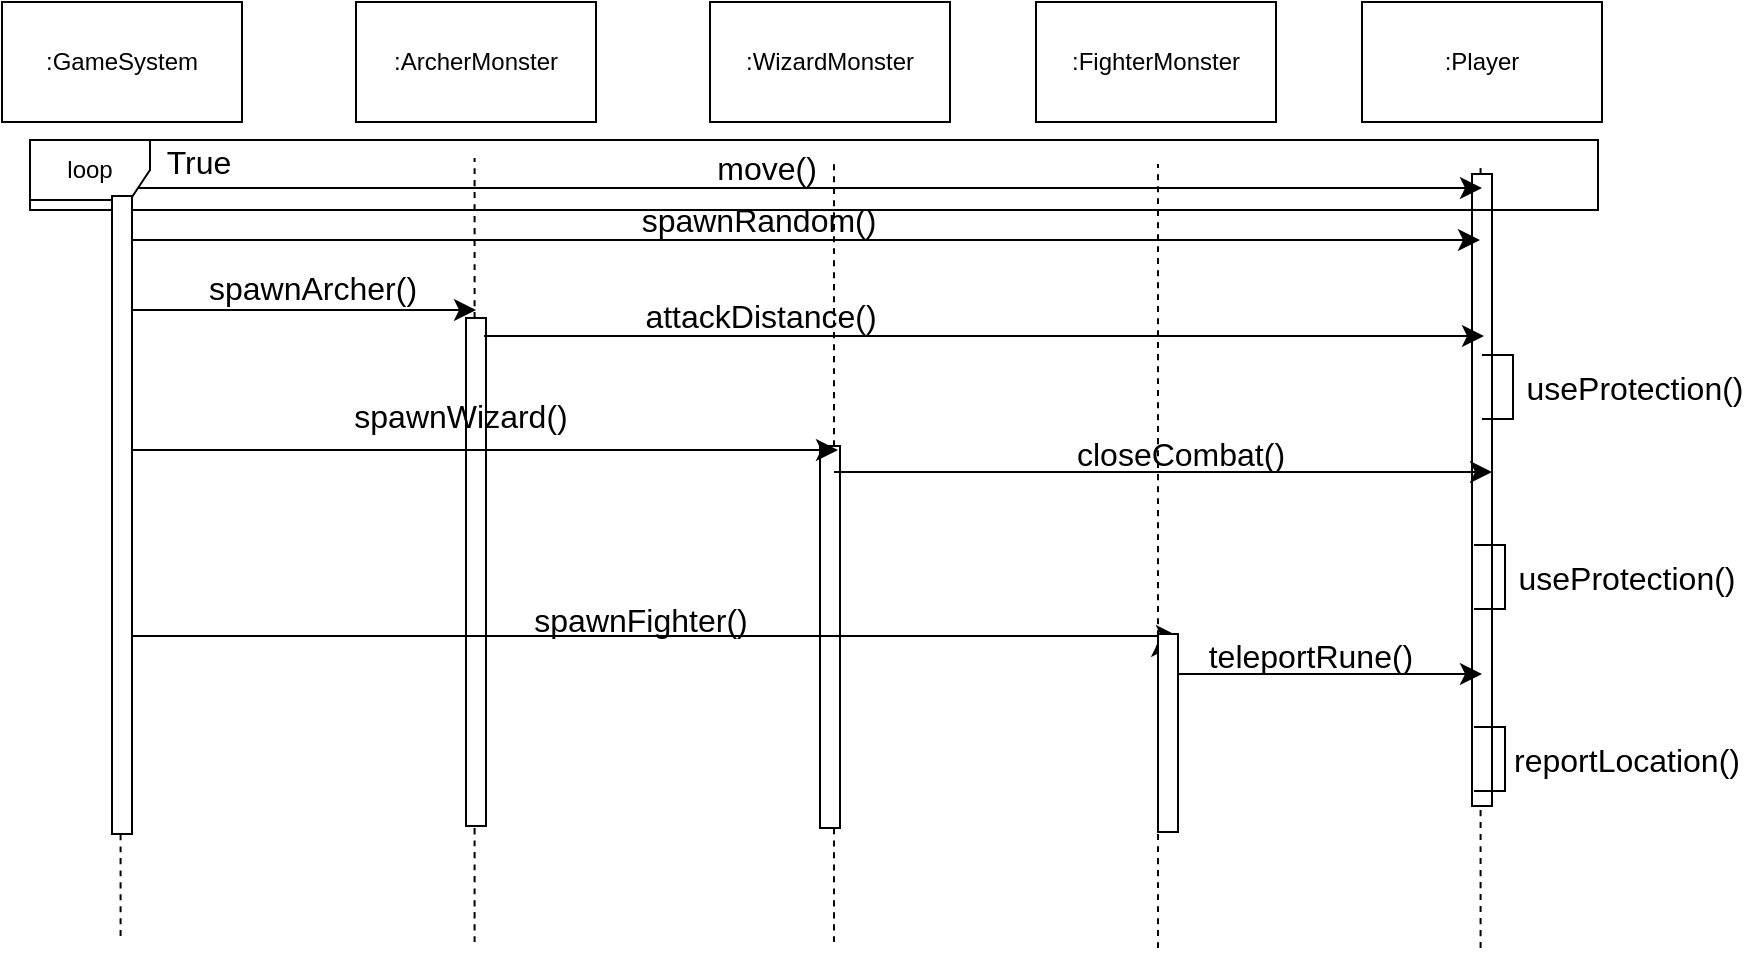 <mxfile version="25.0.2">
  <diagram name="Sayfa -1" id="CqC-Nzvn7y_lmz82JNJv">
    <mxGraphModel dx="1514" dy="1608" grid="0" gridSize="10" guides="1" tooltips="1" connect="1" arrows="1" fold="1" page="0" pageScale="1" pageWidth="827" pageHeight="1169" math="0" shadow="0">
      <root>
        <mxCell id="0" />
        <mxCell id="1" parent="0" />
        <mxCell id="7b5rg8_28mkfl1AA67ID-45" value="" style="html=1;points=[[0,0,0,0,5],[0,1,0,0,-5],[1,0,0,0,5],[1,1,0,0,-5]];perimeter=orthogonalPerimeter;outlineConnect=0;targetShapes=umlLifeline;portConstraint=eastwest;newEdgeStyle={&quot;curved&quot;:0,&quot;rounded&quot;:0};" parent="1" vertex="1">
          <mxGeometry x="357" y="-695" width="10" height="316" as="geometry" />
        </mxCell>
        <mxCell id="7b5rg8_28mkfl1AA67ID-41" value="" style="html=1;points=[[0,0,0,0,5],[0,1,0,0,-5],[1,0,0,0,5],[1,1,0,0,-5]];perimeter=orthogonalPerimeter;outlineConnect=0;targetShapes=umlLifeline;portConstraint=eastwest;newEdgeStyle={&quot;curved&quot;:0,&quot;rounded&quot;:0};" parent="1" vertex="1">
          <mxGeometry x="31" y="-559" width="10" height="191" as="geometry" />
        </mxCell>
        <mxCell id="7b5rg8_28mkfl1AA67ID-39" value="" style="html=1;points=[[0,0,0,0,5],[0,1,0,0,-5],[1,0,0,0,5],[1,1,0,0,-5]];perimeter=orthogonalPerimeter;outlineConnect=0;targetShapes=umlLifeline;portConstraint=eastwest;newEdgeStyle={&quot;curved&quot;:0,&quot;rounded&quot;:0};" parent="1" vertex="1">
          <mxGeometry x="-146" y="-623" width="10" height="254" as="geometry" />
        </mxCell>
        <mxCell id="7b5rg8_28mkfl1AA67ID-1" value=":Player" style="rounded=0;whiteSpace=wrap;html=1;" parent="1" vertex="1">
          <mxGeometry x="302" y="-781" width="120" height="60" as="geometry" />
        </mxCell>
        <mxCell id="7b5rg8_28mkfl1AA67ID-2" value=":ArcherMonster" style="rounded=0;whiteSpace=wrap;html=1;" parent="1" vertex="1">
          <mxGeometry x="-201" y="-781" width="120" height="60" as="geometry" />
        </mxCell>
        <mxCell id="7b5rg8_28mkfl1AA67ID-3" value=":GameSystem" style="rounded=0;whiteSpace=wrap;html=1;" parent="1" vertex="1">
          <mxGeometry x="-378" y="-781" width="120" height="60" as="geometry" />
        </mxCell>
        <mxCell id="7b5rg8_28mkfl1AA67ID-4" value=":FighterMonster" style="rounded=0;whiteSpace=wrap;html=1;" parent="1" vertex="1">
          <mxGeometry x="139" y="-781" width="120" height="60" as="geometry" />
        </mxCell>
        <mxCell id="7b5rg8_28mkfl1AA67ID-5" value=":WizardMonster" style="rounded=0;whiteSpace=wrap;html=1;" parent="1" vertex="1">
          <mxGeometry x="-24" y="-781" width="120" height="60" as="geometry" />
        </mxCell>
        <mxCell id="7b5rg8_28mkfl1AA67ID-6" value="" style="endArrow=none;dashed=1;html=1;rounded=0;fontSize=12;startSize=8;endSize=8;curved=1;" parent="1" source="7b5rg8_28mkfl1AA67ID-45" edge="1">
          <mxGeometry width="50" height="50" relative="1" as="geometry">
            <mxPoint x="361.29" y="-308" as="sourcePoint" />
            <mxPoint x="361.29" y="-700" as="targetPoint" />
          </mxGeometry>
        </mxCell>
        <mxCell id="7b5rg8_28mkfl1AA67ID-7" value="" style="endArrow=none;dashed=1;html=1;rounded=0;fontSize=12;startSize=8;endSize=8;curved=1;" parent="1" source="7b5rg8_28mkfl1AA67ID-39" edge="1">
          <mxGeometry width="50" height="50" relative="1" as="geometry">
            <mxPoint x="-141.71" y="-311" as="sourcePoint" />
            <mxPoint x="-141.71" y="-703" as="targetPoint" />
          </mxGeometry>
        </mxCell>
        <mxCell id="7b5rg8_28mkfl1AA67ID-8" value="" style="endArrow=none;dashed=1;html=1;rounded=0;fontSize=12;startSize=8;endSize=8;curved=1;" parent="1" source="7b5rg8_28mkfl1AA67ID-41" edge="1">
          <mxGeometry width="50" height="50" relative="1" as="geometry">
            <mxPoint x="38" y="-311" as="sourcePoint" />
            <mxPoint x="38" y="-703" as="targetPoint" />
          </mxGeometry>
        </mxCell>
        <mxCell id="7b5rg8_28mkfl1AA67ID-9" value="" style="endArrow=none;dashed=1;html=1;rounded=0;fontSize=12;startSize=8;endSize=8;curved=1;" parent="1" edge="1">
          <mxGeometry width="50" height="50" relative="1" as="geometry">
            <mxPoint x="200" y="-308" as="sourcePoint" />
            <mxPoint x="200" y="-700" as="targetPoint" />
          </mxGeometry>
        </mxCell>
        <mxCell id="7b5rg8_28mkfl1AA67ID-10" value="" style="endArrow=none;dashed=1;html=1;rounded=0;fontSize=12;startSize=8;endSize=8;curved=1;" parent="1" source="7b5rg8_28mkfl1AA67ID-37" edge="1">
          <mxGeometry width="50" height="50" relative="1" as="geometry">
            <mxPoint x="-318.71" y="-314" as="sourcePoint" />
            <mxPoint x="-318.71" y="-706" as="targetPoint" />
          </mxGeometry>
        </mxCell>
        <mxCell id="7b5rg8_28mkfl1AA67ID-11" value="" style="endArrow=classic;html=1;rounded=0;fontSize=12;startSize=8;endSize=8;curved=1;" parent="1" edge="1">
          <mxGeometry width="50" height="50" relative="1" as="geometry">
            <mxPoint x="-319" y="-662" as="sourcePoint" />
            <mxPoint x="361" y="-662" as="targetPoint" />
          </mxGeometry>
        </mxCell>
        <mxCell id="7b5rg8_28mkfl1AA67ID-12" value="spawnRandom()" style="text;html=1;align=center;verticalAlign=middle;resizable=0;points=[];autosize=1;strokeColor=none;fillColor=none;fontSize=16;" parent="1" vertex="1">
          <mxGeometry x="-68" y="-688" width="135" height="31" as="geometry" />
        </mxCell>
        <mxCell id="7b5rg8_28mkfl1AA67ID-13" value="" style="endArrow=classic;html=1;rounded=0;fontSize=12;startSize=8;endSize=8;curved=1;" parent="1" edge="1">
          <mxGeometry width="50" height="50" relative="1" as="geometry">
            <mxPoint x="-317" y="-627" as="sourcePoint" />
            <mxPoint x="-141" y="-627" as="targetPoint" />
          </mxGeometry>
        </mxCell>
        <mxCell id="7b5rg8_28mkfl1AA67ID-14" value="" style="endArrow=classic;html=1;rounded=0;fontSize=12;startSize=8;endSize=8;curved=1;" parent="1" edge="1">
          <mxGeometry width="50" height="50" relative="1" as="geometry">
            <mxPoint x="-319" y="-557" as="sourcePoint" />
            <mxPoint x="40" y="-557" as="targetPoint" />
          </mxGeometry>
        </mxCell>
        <mxCell id="7b5rg8_28mkfl1AA67ID-15" value="" style="endArrow=classic;html=1;rounded=0;fontSize=12;startSize=8;endSize=8;curved=1;" parent="1" edge="1">
          <mxGeometry width="50" height="50" relative="1" as="geometry">
            <mxPoint x="-313" y="-464" as="sourcePoint" />
            <mxPoint x="210" y="-464" as="targetPoint" />
          </mxGeometry>
        </mxCell>
        <mxCell id="7b5rg8_28mkfl1AA67ID-16" value="spawnArcher()" style="text;html=1;align=center;verticalAlign=middle;resizable=0;points=[];autosize=1;strokeColor=none;fillColor=none;fontSize=16;" parent="1" vertex="1">
          <mxGeometry x="-284" y="-654" width="122" height="31" as="geometry" />
        </mxCell>
        <mxCell id="7b5rg8_28mkfl1AA67ID-17" value="spawnWizard()" style="text;html=1;align=center;verticalAlign=middle;resizable=0;points=[];autosize=1;strokeColor=none;fillColor=none;fontSize=16;" parent="1" vertex="1">
          <mxGeometry x="-212" y="-590" width="125" height="31" as="geometry" />
        </mxCell>
        <mxCell id="7b5rg8_28mkfl1AA67ID-18" value="spawnFighter()" style="text;html=1;align=center;verticalAlign=middle;resizable=0;points=[];autosize=1;strokeColor=none;fillColor=none;fontSize=16;" parent="1" vertex="1">
          <mxGeometry x="-122" y="-488" width="125" height="31" as="geometry" />
        </mxCell>
        <mxCell id="7b5rg8_28mkfl1AA67ID-19" value="" style="endArrow=classic;html=1;rounded=0;fontSize=12;startSize=8;endSize=8;curved=1;" parent="1" edge="1">
          <mxGeometry width="50" height="50" relative="1" as="geometry">
            <mxPoint x="-137" y="-614" as="sourcePoint" />
            <mxPoint x="363" y="-614" as="targetPoint" />
          </mxGeometry>
        </mxCell>
        <mxCell id="7b5rg8_28mkfl1AA67ID-20" value="" style="endArrow=classic;html=1;rounded=0;fontSize=12;startSize=8;endSize=8;curved=1;" parent="1" edge="1">
          <mxGeometry width="50" height="50" relative="1" as="geometry">
            <mxPoint x="38" y="-546" as="sourcePoint" />
            <mxPoint x="367" y="-546" as="targetPoint" />
          </mxGeometry>
        </mxCell>
        <mxCell id="7b5rg8_28mkfl1AA67ID-21" value="" style="endArrow=classic;html=1;rounded=0;fontSize=12;startSize=8;endSize=8;curved=1;" parent="1" source="7b5rg8_28mkfl1AA67ID-43" edge="1">
          <mxGeometry width="50" height="50" relative="1" as="geometry">
            <mxPoint x="202" y="-445" as="sourcePoint" />
            <mxPoint x="362" y="-445" as="targetPoint" />
          </mxGeometry>
        </mxCell>
        <mxCell id="7b5rg8_28mkfl1AA67ID-22" value="attackDistance()" style="text;html=1;align=center;verticalAlign=middle;resizable=0;points=[];autosize=1;strokeColor=none;fillColor=none;fontSize=16;" parent="1" vertex="1">
          <mxGeometry x="-66.5" y="-639.5" width="134" height="31" as="geometry" />
        </mxCell>
        <mxCell id="7b5rg8_28mkfl1AA67ID-23" value="closeCombat()" style="text;html=1;align=center;verticalAlign=middle;resizable=0;points=[];autosize=1;strokeColor=none;fillColor=none;fontSize=16;" parent="1" vertex="1">
          <mxGeometry x="149.5" y="-570.5" width="122" height="31" as="geometry" />
        </mxCell>
        <mxCell id="7b5rg8_28mkfl1AA67ID-24" value="teleportRune()" style="text;html=1;align=center;verticalAlign=middle;resizable=0;points=[];autosize=1;strokeColor=none;fillColor=none;fontSize=16;" parent="1" vertex="1">
          <mxGeometry x="215.5" y="-469.5" width="120" height="31" as="geometry" />
        </mxCell>
        <mxCell id="7b5rg8_28mkfl1AA67ID-26" value="" style="shape=partialRectangle;whiteSpace=wrap;html=1;bottom=1;right=1;left=1;top=0;fillColor=none;routingCenterX=-0.5;rotation=-90;" parent="1" vertex="1">
          <mxGeometry x="354" y="-596" width="32" height="15" as="geometry" />
        </mxCell>
        <mxCell id="7b5rg8_28mkfl1AA67ID-28" value="useProtection()" style="text;html=1;align=center;verticalAlign=middle;resizable=0;points=[];autosize=1;strokeColor=none;fillColor=none;fontSize=16;" parent="1" vertex="1">
          <mxGeometry x="374" y="-604" width="127" height="31" as="geometry" />
        </mxCell>
        <mxCell id="7b5rg8_28mkfl1AA67ID-29" value="" style="shape=partialRectangle;whiteSpace=wrap;html=1;bottom=1;right=1;left=1;top=0;fillColor=none;routingCenterX=-0.5;rotation=-90;" parent="1" vertex="1">
          <mxGeometry x="350" y="-501" width="32" height="15" as="geometry" />
        </mxCell>
        <mxCell id="7b5rg8_28mkfl1AA67ID-30" value="useProtection()" style="text;html=1;align=center;verticalAlign=middle;resizable=0;points=[];autosize=1;strokeColor=none;fillColor=none;fontSize=16;" parent="1" vertex="1">
          <mxGeometry x="370" y="-509" width="127" height="31" as="geometry" />
        </mxCell>
        <mxCell id="7b5rg8_28mkfl1AA67ID-31" value="" style="shape=partialRectangle;whiteSpace=wrap;html=1;bottom=1;right=1;left=1;top=0;fillColor=none;routingCenterX=-0.5;rotation=-90;" parent="1" vertex="1">
          <mxGeometry x="350" y="-410" width="32" height="15" as="geometry" />
        </mxCell>
        <mxCell id="7b5rg8_28mkfl1AA67ID-32" value="reportLocation()" style="text;html=1;align=center;verticalAlign=middle;resizable=0;points=[];autosize=1;strokeColor=none;fillColor=none;fontSize=16;" parent="1" vertex="1">
          <mxGeometry x="368" y="-418" width="131" height="31" as="geometry" />
        </mxCell>
        <mxCell id="7b5rg8_28mkfl1AA67ID-33" value="" style="endArrow=classic;html=1;rounded=0;fontSize=12;startSize=8;endSize=8;curved=1;" parent="1" edge="1">
          <mxGeometry width="50" height="50" relative="1" as="geometry">
            <mxPoint x="-316" y="-688" as="sourcePoint" />
            <mxPoint x="362" y="-688" as="targetPoint" />
          </mxGeometry>
        </mxCell>
        <mxCell id="7b5rg8_28mkfl1AA67ID-34" value="move()" style="text;html=1;align=center;verticalAlign=middle;resizable=0;points=[];autosize=1;strokeColor=none;fillColor=none;fontSize=16;" parent="1" vertex="1">
          <mxGeometry x="-30.5" y="-713.5" width="68" height="31" as="geometry" />
        </mxCell>
        <mxCell id="7b5rg8_28mkfl1AA67ID-35" value="loop" style="shape=umlFrame;whiteSpace=wrap;html=1;pointerEvents=0;" parent="1" vertex="1">
          <mxGeometry x="-364" y="-712" width="784" height="35" as="geometry" />
        </mxCell>
        <mxCell id="7b5rg8_28mkfl1AA67ID-36" value="True" style="text;html=1;align=center;verticalAlign=middle;resizable=0;points=[];autosize=1;strokeColor=none;fillColor=none;fontSize=16;" parent="1" vertex="1">
          <mxGeometry x="-305.5" y="-716.5" width="50" height="31" as="geometry" />
        </mxCell>
        <mxCell id="7b5rg8_28mkfl1AA67ID-38" value="" style="endArrow=none;dashed=1;html=1;rounded=0;fontSize=12;startSize=8;endSize=8;curved=1;" parent="1" target="7b5rg8_28mkfl1AA67ID-37" edge="1">
          <mxGeometry width="50" height="50" relative="1" as="geometry">
            <mxPoint x="-318.71" y="-314" as="sourcePoint" />
            <mxPoint x="-318.71" y="-706" as="targetPoint" />
          </mxGeometry>
        </mxCell>
        <mxCell id="7b5rg8_28mkfl1AA67ID-37" value="" style="html=1;points=[[0,0,0,0,5],[0,1,0,0,-5],[1,0,0,0,5],[1,1,0,0,-5]];perimeter=orthogonalPerimeter;outlineConnect=0;targetShapes=umlLifeline;portConstraint=eastwest;newEdgeStyle={&quot;curved&quot;:0,&quot;rounded&quot;:0};" parent="1" vertex="1">
          <mxGeometry x="-323" y="-684" width="10" height="319" as="geometry" />
        </mxCell>
        <mxCell id="7b5rg8_28mkfl1AA67ID-40" value="" style="endArrow=none;dashed=1;html=1;rounded=0;fontSize=12;startSize=8;endSize=8;curved=1;" parent="1" target="7b5rg8_28mkfl1AA67ID-39" edge="1">
          <mxGeometry width="50" height="50" relative="1" as="geometry">
            <mxPoint x="-141.71" y="-311" as="sourcePoint" />
            <mxPoint x="-141.71" y="-703" as="targetPoint" />
          </mxGeometry>
        </mxCell>
        <mxCell id="7b5rg8_28mkfl1AA67ID-42" value="" style="endArrow=none;dashed=1;html=1;rounded=0;fontSize=12;startSize=8;endSize=8;curved=1;" parent="1" target="7b5rg8_28mkfl1AA67ID-41" edge="1">
          <mxGeometry width="50" height="50" relative="1" as="geometry">
            <mxPoint x="38" y="-311" as="sourcePoint" />
            <mxPoint x="38" y="-703" as="targetPoint" />
          </mxGeometry>
        </mxCell>
        <mxCell id="7b5rg8_28mkfl1AA67ID-44" value="" style="endArrow=classic;html=1;rounded=0;fontSize=12;startSize=8;endSize=8;curved=1;" parent="1" target="7b5rg8_28mkfl1AA67ID-43" edge="1">
          <mxGeometry width="50" height="50" relative="1" as="geometry">
            <mxPoint x="202" y="-445" as="sourcePoint" />
            <mxPoint x="362" y="-445" as="targetPoint" />
          </mxGeometry>
        </mxCell>
        <mxCell id="7b5rg8_28mkfl1AA67ID-43" value="" style="html=1;points=[[0,0,0,0,5],[0,1,0,0,-5],[1,0,0,0,5],[1,1,0,0,-5]];perimeter=orthogonalPerimeter;outlineConnect=0;targetShapes=umlLifeline;portConstraint=eastwest;newEdgeStyle={&quot;curved&quot;:0,&quot;rounded&quot;:0};" parent="1" vertex="1">
          <mxGeometry x="200" y="-465" width="10" height="99" as="geometry" />
        </mxCell>
        <mxCell id="7b5rg8_28mkfl1AA67ID-46" value="" style="endArrow=none;dashed=1;html=1;rounded=0;fontSize=12;startSize=8;endSize=8;curved=1;" parent="1" target="7b5rg8_28mkfl1AA67ID-45" edge="1">
          <mxGeometry width="50" height="50" relative="1" as="geometry">
            <mxPoint x="361.29" y="-308" as="sourcePoint" />
            <mxPoint x="361.29" y="-700" as="targetPoint" />
          </mxGeometry>
        </mxCell>
      </root>
    </mxGraphModel>
  </diagram>
</mxfile>
